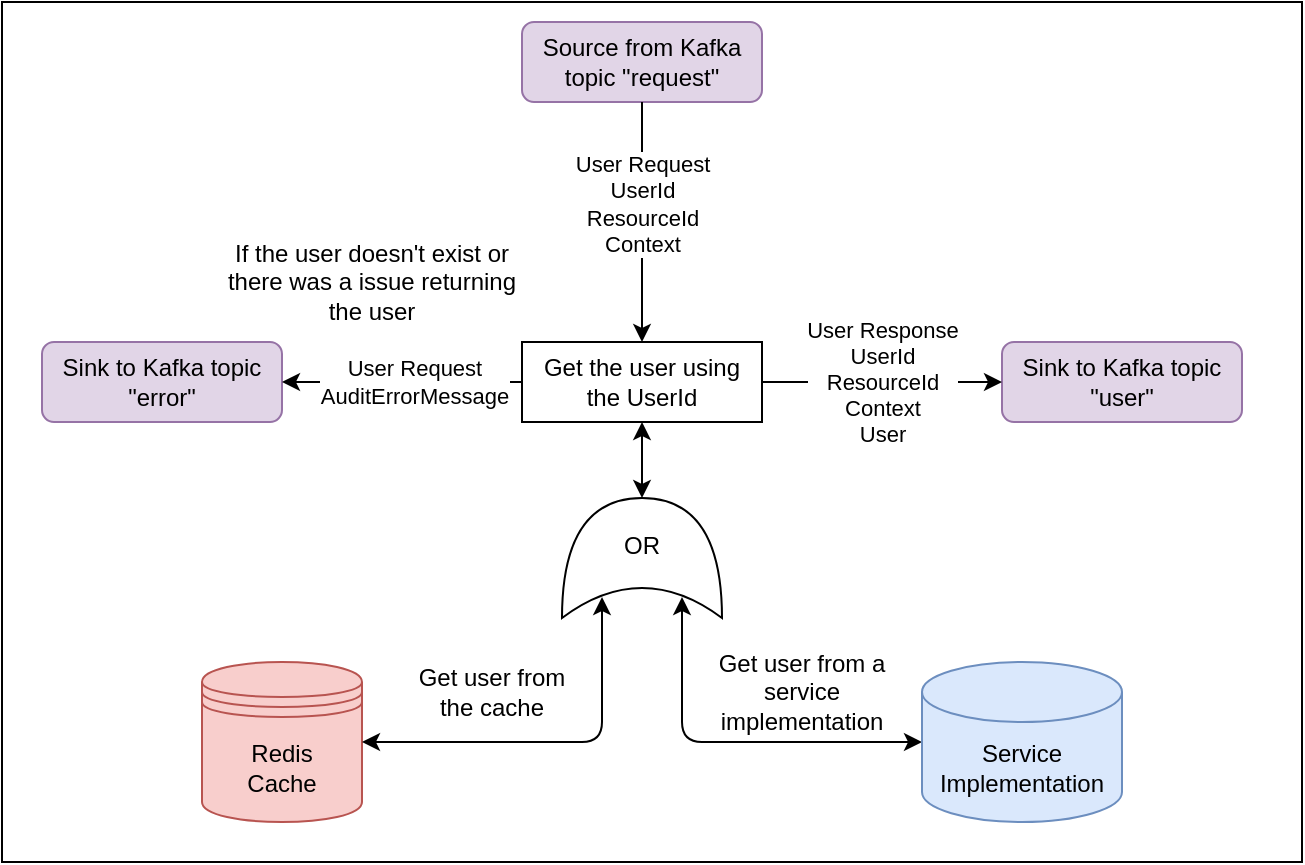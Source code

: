 <mxfile version="14.4.9" type="device"><diagram id="DdMR5nRGpSJn8HT7XxAo" name="Page-1"><mxGraphModel dx="1412" dy="794" grid="1" gridSize="10" guides="1" tooltips="1" connect="1" arrows="1" fold="1" page="1" pageScale="1" pageWidth="827" pageHeight="1169" math="0" shadow="0"><root><mxCell id="0"/><mxCell id="1" parent="0"/><mxCell id="x2b0yPsBjHddbLhoMNGu-13" value="" style="rounded=0;whiteSpace=wrap;html=1;" parent="1" vertex="1"><mxGeometry x="140" y="30" width="650" height="430" as="geometry"/></mxCell><mxCell id="6e5NcpTGGkbCfKrbYcaW-2" value="&lt;span&gt;Source from Kafka topic &quot;request&quot;&lt;/span&gt;" style="rounded=1;whiteSpace=wrap;html=1;fillColor=#e1d5e7;strokeColor=#9673a6;" parent="1" vertex="1"><mxGeometry x="400" y="40" width="120" height="40" as="geometry"/></mxCell><mxCell id="6e5NcpTGGkbCfKrbYcaW-3" value="&lt;span&gt;Sink to Kafka topic &quot;user&quot;&lt;/span&gt;" style="rounded=1;whiteSpace=wrap;html=1;fillColor=#e1d5e7;strokeColor=#9673a6;" parent="1" vertex="1"><mxGeometry x="640" y="200" width="120" height="40" as="geometry"/></mxCell><mxCell id="6e5NcpTGGkbCfKrbYcaW-4" value="Sink to Kafka topic &quot;error&quot;" style="rounded=1;whiteSpace=wrap;html=1;fillColor=#e1d5e7;strokeColor=#9673a6;" parent="1" vertex="1"><mxGeometry x="160" y="200" width="120" height="40" as="geometry"/></mxCell><mxCell id="6e5NcpTGGkbCfKrbYcaW-7" value="Get the user using the UserId" style="rounded=0;whiteSpace=wrap;html=1;" parent="1" vertex="1"><mxGeometry x="400" y="200" width="120" height="40" as="geometry"/></mxCell><mxCell id="6e5NcpTGGkbCfKrbYcaW-8" value="" style="endArrow=classic;html=1;exitX=0.5;exitY=1;exitDx=0;exitDy=0;" parent="1" source="6e5NcpTGGkbCfKrbYcaW-2" target="6e5NcpTGGkbCfKrbYcaW-7" edge="1"><mxGeometry width="50" height="50" relative="1" as="geometry"><mxPoint x="310" y="300" as="sourcePoint"/><mxPoint x="360" y="250" as="targetPoint"/></mxGeometry></mxCell><mxCell id="6e5NcpTGGkbCfKrbYcaW-9" value="User Request&lt;br&gt;UserId&lt;br&gt;ResourceId&lt;br&gt;Context" style="edgeLabel;html=1;align=center;verticalAlign=middle;resizable=0;points=[];" parent="6e5NcpTGGkbCfKrbYcaW-8" vertex="1" connectable="0"><mxGeometry x="0.04" relative="1" as="geometry"><mxPoint y="-12" as="offset"/></mxGeometry></mxCell><mxCell id="6e5NcpTGGkbCfKrbYcaW-15" value="" style="endArrow=classic;html=1;exitX=1;exitY=0.5;exitDx=0;exitDy=0;entryX=0;entryY=0.5;entryDx=0;entryDy=0;" parent="1" source="6e5NcpTGGkbCfKrbYcaW-7" target="6e5NcpTGGkbCfKrbYcaW-3" edge="1"><mxGeometry width="50" height="50" relative="1" as="geometry"><mxPoint x="390" y="260" as="sourcePoint"/><mxPoint x="620" y="220" as="targetPoint"/></mxGeometry></mxCell><mxCell id="fgl00_PuPxQVnSJDjyZL-10" value="User Response&lt;br&gt;UserId&lt;br&gt;ResourceId&lt;br&gt;Context&lt;br&gt;User" style="edgeLabel;html=1;align=center;verticalAlign=middle;resizable=0;points=[];" parent="6e5NcpTGGkbCfKrbYcaW-15" vertex="1" connectable="0"><mxGeometry x="0.183" y="1" relative="1" as="geometry"><mxPoint x="-11" y="1" as="offset"/></mxGeometry></mxCell><mxCell id="6e5NcpTGGkbCfKrbYcaW-16" value="" style="endArrow=classic;html=1;entryX=1;entryY=0.5;entryDx=0;entryDy=0;exitX=0;exitY=0.5;exitDx=0;exitDy=0;" parent="1" source="6e5NcpTGGkbCfKrbYcaW-7" target="6e5NcpTGGkbCfKrbYcaW-4" edge="1"><mxGeometry width="50" height="50" relative="1" as="geometry"><mxPoint x="560" y="219.5" as="sourcePoint"/><mxPoint x="440" y="219.5" as="targetPoint"/></mxGeometry></mxCell><mxCell id="fgl00_PuPxQVnSJDjyZL-11" value="User Request&lt;br&gt;AuditErrorMessage&lt;br&gt;" style="edgeLabel;html=1;align=center;verticalAlign=middle;resizable=0;points=[];" parent="6e5NcpTGGkbCfKrbYcaW-16" vertex="1" connectable="0"><mxGeometry x="0.1" y="-1" relative="1" as="geometry"><mxPoint x="12" y="1" as="offset"/></mxGeometry></mxCell><mxCell id="6e5NcpTGGkbCfKrbYcaW-18" value="" style="endArrow=classic;startArrow=classic;html=1;entryX=0.175;entryY=0.75;entryDx=0;entryDy=0;entryPerimeter=0;exitX=0;exitY=0.5;exitDx=0;exitDy=0;exitPerimeter=0;" parent="1" source="fgl00_PuPxQVnSJDjyZL-9" target="x2b0yPsBjHddbLhoMNGu-2" edge="1"><mxGeometry width="50" height="50" relative="1" as="geometry"><mxPoint x="680" y="320" as="sourcePoint"/><mxPoint x="530" y="320" as="targetPoint"/><Array as="points"><mxPoint x="480" y="400"/></Array></mxGeometry></mxCell><mxCell id="fgl00_PuPxQVnSJDjyZL-1" value="&lt;div&gt;&lt;span&gt;Redis&lt;/span&gt;&lt;/div&gt;&lt;div&gt;&lt;span&gt;Cache&lt;/span&gt;&lt;/div&gt;" style="shape=datastore;whiteSpace=wrap;html=1;labelBackgroundColor=none;fillColor=#f8cecc;strokeColor=#b85450;" parent="1" vertex="1"><mxGeometry x="240" y="360" width="80" height="80" as="geometry"/></mxCell><mxCell id="fgl00_PuPxQVnSJDjyZL-3" value="Get user from the cache" style="text;html=1;strokeColor=none;fillColor=none;align=center;verticalAlign=middle;whiteSpace=wrap;rounded=0;" parent="1" vertex="1"><mxGeometry x="340" y="360" width="90" height="30" as="geometry"/></mxCell><mxCell id="fgl00_PuPxQVnSJDjyZL-8" value="Get user from a service implementation" style="text;html=1;strokeColor=none;fillColor=none;align=center;verticalAlign=middle;whiteSpace=wrap;rounded=0;" parent="1" vertex="1"><mxGeometry x="490" y="360" width="100" height="30" as="geometry"/></mxCell><mxCell id="fgl00_PuPxQVnSJDjyZL-9" value="Service Implementation" style="shape=cylinder3;whiteSpace=wrap;html=1;boundedLbl=1;backgroundOutline=1;size=15;fillColor=#dae8fc;strokeColor=#6c8ebf;" parent="1" vertex="1"><mxGeometry x="600" y="360" width="100" height="80" as="geometry"/></mxCell><mxCell id="x2b0yPsBjHddbLhoMNGu-2" value="" style="shape=xor;whiteSpace=wrap;html=1;rotation=-90;" parent="1" vertex="1"><mxGeometry x="430" y="268" width="60" height="80" as="geometry"/></mxCell><mxCell id="x2b0yPsBjHddbLhoMNGu-5" value="" style="endArrow=classic;startArrow=classic;html=1;entryX=0.175;entryY=0.25;entryDx=0;entryDy=0;entryPerimeter=0;exitX=1;exitY=0.5;exitDx=0;exitDy=0;" parent="1" source="fgl00_PuPxQVnSJDjyZL-1" target="x2b0yPsBjHddbLhoMNGu-2" edge="1"><mxGeometry width="50" height="50" relative="1" as="geometry"><mxPoint x="390" y="430" as="sourcePoint"/><mxPoint x="440" y="380" as="targetPoint"/><Array as="points"><mxPoint x="440" y="400"/></Array></mxGeometry></mxCell><mxCell id="x2b0yPsBjHddbLhoMNGu-6" value="" style="endArrow=classic;startArrow=classic;html=1;entryX=0.5;entryY=1;entryDx=0;entryDy=0;" parent="1" source="x2b0yPsBjHddbLhoMNGu-2" target="6e5NcpTGGkbCfKrbYcaW-7" edge="1"><mxGeometry width="50" height="50" relative="1" as="geometry"><mxPoint x="390" y="430" as="sourcePoint"/><mxPoint x="440" y="380" as="targetPoint"/></mxGeometry></mxCell><mxCell id="x2b0yPsBjHddbLhoMNGu-7" value="OR" style="text;html=1;strokeColor=none;fillColor=none;align=center;verticalAlign=middle;whiteSpace=wrap;rounded=0;" parent="1" vertex="1"><mxGeometry x="440" y="292" width="40" height="20" as="geometry"/></mxCell><mxCell id="x2b0yPsBjHddbLhoMNGu-9" value="If the user doesn't exist or there was a issue returning the user" style="text;html=1;strokeColor=none;fillColor=none;align=center;verticalAlign=middle;whiteSpace=wrap;rounded=0;" parent="1" vertex="1"><mxGeometry x="250" y="140" width="150" height="60" as="geometry"/></mxCell></root></mxGraphModel></diagram></mxfile>